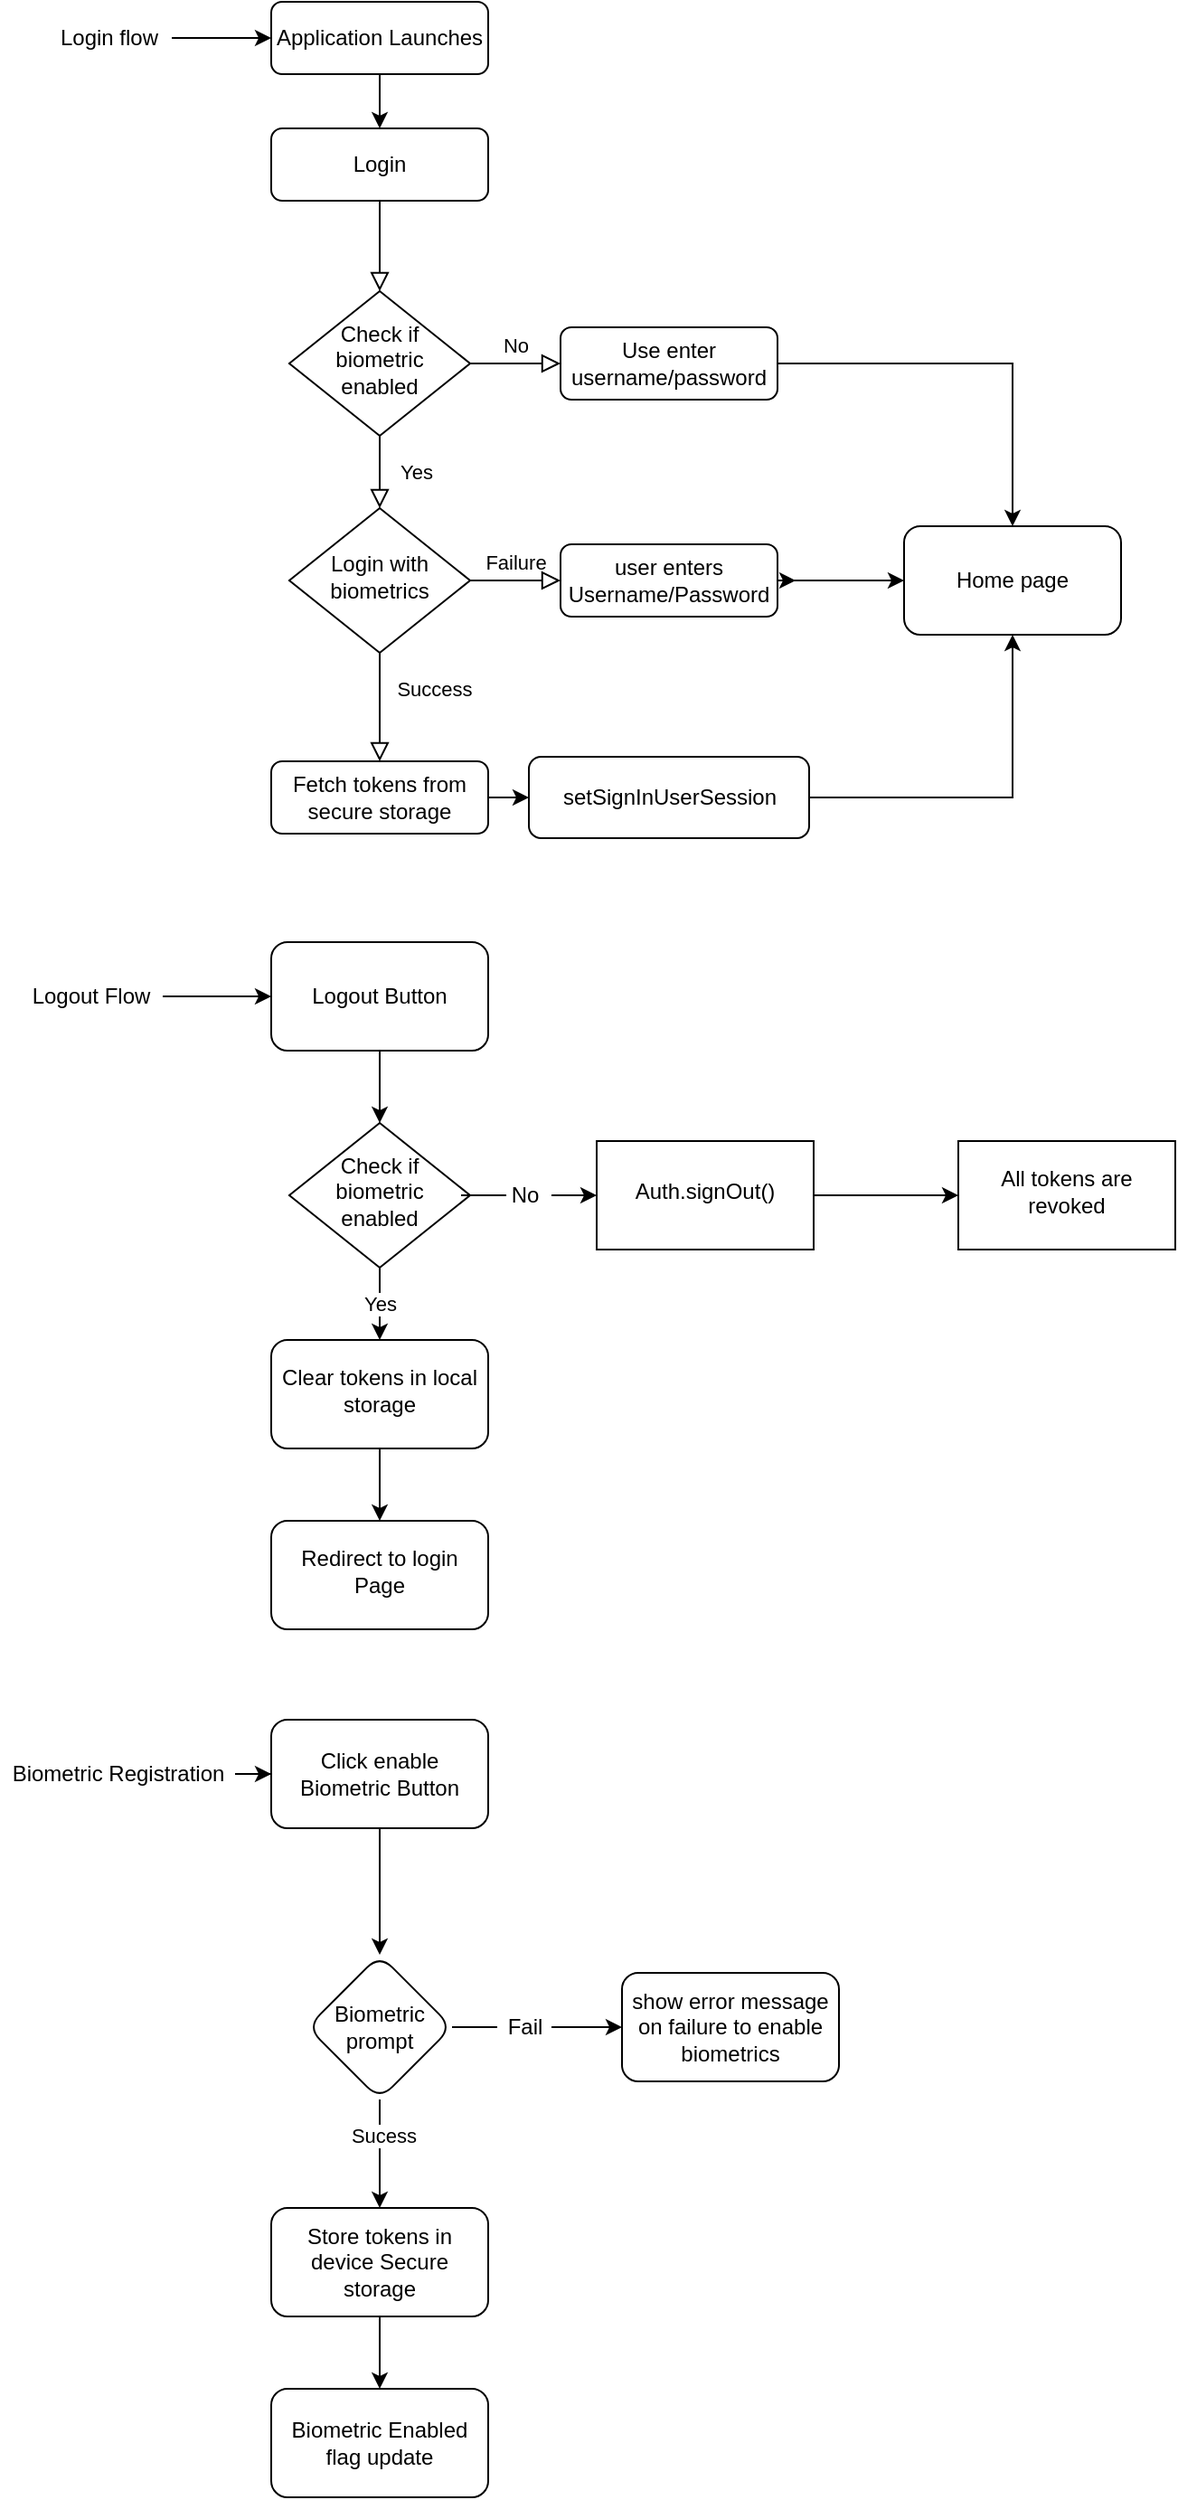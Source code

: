 <mxfile version="18.0.7" type="github">
  <diagram id="C5RBs43oDa-KdzZeNtuy" name="Page-1">
    <mxGraphModel dx="602" dy="329" grid="1" gridSize="10" guides="1" tooltips="1" connect="1" arrows="1" fold="1" page="1" pageScale="1" pageWidth="827" pageHeight="1169" math="0" shadow="0">
      <root>
        <mxCell id="WIyWlLk6GJQsqaUBKTNV-0" />
        <mxCell id="WIyWlLk6GJQsqaUBKTNV-1" parent="WIyWlLk6GJQsqaUBKTNV-0" />
        <mxCell id="WIyWlLk6GJQsqaUBKTNV-2" value="" style="rounded=0;html=1;jettySize=auto;orthogonalLoop=1;fontSize=11;endArrow=block;endFill=0;endSize=8;strokeWidth=1;shadow=0;labelBackgroundColor=none;edgeStyle=orthogonalEdgeStyle;" parent="WIyWlLk6GJQsqaUBKTNV-1" source="WIyWlLk6GJQsqaUBKTNV-3" target="WIyWlLk6GJQsqaUBKTNV-6" edge="1">
          <mxGeometry relative="1" as="geometry" />
        </mxCell>
        <mxCell id="WIyWlLk6GJQsqaUBKTNV-3" value="Login" style="rounded=1;whiteSpace=wrap;html=1;fontSize=12;glass=0;strokeWidth=1;shadow=0;" parent="WIyWlLk6GJQsqaUBKTNV-1" vertex="1">
          <mxGeometry x="160" y="80" width="120" height="40" as="geometry" />
        </mxCell>
        <mxCell id="WIyWlLk6GJQsqaUBKTNV-4" value="Yes" style="rounded=0;html=1;jettySize=auto;orthogonalLoop=1;fontSize=11;endArrow=block;endFill=0;endSize=8;strokeWidth=1;shadow=0;labelBackgroundColor=none;edgeStyle=orthogonalEdgeStyle;" parent="WIyWlLk6GJQsqaUBKTNV-1" source="WIyWlLk6GJQsqaUBKTNV-6" target="WIyWlLk6GJQsqaUBKTNV-10" edge="1">
          <mxGeometry y="20" relative="1" as="geometry">
            <mxPoint as="offset" />
          </mxGeometry>
        </mxCell>
        <mxCell id="WIyWlLk6GJQsqaUBKTNV-5" value="No" style="edgeStyle=orthogonalEdgeStyle;rounded=0;html=1;jettySize=auto;orthogonalLoop=1;fontSize=11;endArrow=block;endFill=0;endSize=8;strokeWidth=1;shadow=0;labelBackgroundColor=none;" parent="WIyWlLk6GJQsqaUBKTNV-1" source="WIyWlLk6GJQsqaUBKTNV-6" target="WIyWlLk6GJQsqaUBKTNV-7" edge="1">
          <mxGeometry y="10" relative="1" as="geometry">
            <mxPoint as="offset" />
          </mxGeometry>
        </mxCell>
        <mxCell id="WIyWlLk6GJQsqaUBKTNV-6" value="Check if biometric enabled" style="rhombus;whiteSpace=wrap;html=1;shadow=0;fontFamily=Helvetica;fontSize=12;align=center;strokeWidth=1;spacing=6;spacingTop=-4;" parent="WIyWlLk6GJQsqaUBKTNV-1" vertex="1">
          <mxGeometry x="170" y="170" width="100" height="80" as="geometry" />
        </mxCell>
        <mxCell id="cW3BsVBjhDRnABtUCbm6-10" style="edgeStyle=orthogonalEdgeStyle;rounded=0;orthogonalLoop=1;jettySize=auto;html=1;entryX=0.5;entryY=0;entryDx=0;entryDy=0;" edge="1" parent="WIyWlLk6GJQsqaUBKTNV-1" source="WIyWlLk6GJQsqaUBKTNV-7" target="cW3BsVBjhDRnABtUCbm6-7">
          <mxGeometry relative="1" as="geometry" />
        </mxCell>
        <mxCell id="WIyWlLk6GJQsqaUBKTNV-7" value="Use enter username/password" style="rounded=1;whiteSpace=wrap;html=1;fontSize=12;glass=0;strokeWidth=1;shadow=0;" parent="WIyWlLk6GJQsqaUBKTNV-1" vertex="1">
          <mxGeometry x="320" y="190" width="120" height="40" as="geometry" />
        </mxCell>
        <mxCell id="WIyWlLk6GJQsqaUBKTNV-8" value="Success" style="rounded=0;html=1;jettySize=auto;orthogonalLoop=1;fontSize=11;endArrow=block;endFill=0;endSize=8;strokeWidth=1;shadow=0;labelBackgroundColor=none;edgeStyle=orthogonalEdgeStyle;" parent="WIyWlLk6GJQsqaUBKTNV-1" source="WIyWlLk6GJQsqaUBKTNV-10" target="WIyWlLk6GJQsqaUBKTNV-11" edge="1">
          <mxGeometry x="-0.333" y="30" relative="1" as="geometry">
            <mxPoint as="offset" />
          </mxGeometry>
        </mxCell>
        <mxCell id="WIyWlLk6GJQsqaUBKTNV-9" value="Failure" style="edgeStyle=orthogonalEdgeStyle;rounded=0;html=1;jettySize=auto;orthogonalLoop=1;fontSize=11;endArrow=block;endFill=0;endSize=8;strokeWidth=1;shadow=0;labelBackgroundColor=none;" parent="WIyWlLk6GJQsqaUBKTNV-1" source="WIyWlLk6GJQsqaUBKTNV-10" target="WIyWlLk6GJQsqaUBKTNV-12" edge="1">
          <mxGeometry y="10" relative="1" as="geometry">
            <mxPoint as="offset" />
          </mxGeometry>
        </mxCell>
        <mxCell id="WIyWlLk6GJQsqaUBKTNV-10" value="Login with biometrics" style="rhombus;whiteSpace=wrap;html=1;shadow=0;fontFamily=Helvetica;fontSize=12;align=center;strokeWidth=1;spacing=6;spacingTop=-4;" parent="WIyWlLk6GJQsqaUBKTNV-1" vertex="1">
          <mxGeometry x="170" y="290" width="100" height="80" as="geometry" />
        </mxCell>
        <mxCell id="cW3BsVBjhDRnABtUCbm6-5" value="" style="edgeStyle=orthogonalEdgeStyle;rounded=0;orthogonalLoop=1;jettySize=auto;html=1;" edge="1" parent="WIyWlLk6GJQsqaUBKTNV-1" source="WIyWlLk6GJQsqaUBKTNV-11" target="cW3BsVBjhDRnABtUCbm6-4">
          <mxGeometry relative="1" as="geometry" />
        </mxCell>
        <mxCell id="WIyWlLk6GJQsqaUBKTNV-11" value="Fetch tokens from secure storage" style="rounded=1;whiteSpace=wrap;html=1;fontSize=12;glass=0;strokeWidth=1;shadow=0;" parent="WIyWlLk6GJQsqaUBKTNV-1" vertex="1">
          <mxGeometry x="160" y="430" width="120" height="40" as="geometry" />
        </mxCell>
        <mxCell id="cW3BsVBjhDRnABtUCbm6-6" style="edgeStyle=orthogonalEdgeStyle;rounded=0;orthogonalLoop=1;jettySize=auto;html=1;exitX=1;exitY=0.5;exitDx=0;exitDy=0;" edge="1" parent="WIyWlLk6GJQsqaUBKTNV-1" source="WIyWlLk6GJQsqaUBKTNV-12">
          <mxGeometry relative="1" as="geometry">
            <mxPoint x="450" y="329.739" as="targetPoint" />
          </mxGeometry>
        </mxCell>
        <mxCell id="cW3BsVBjhDRnABtUCbm6-8" value="" style="edgeStyle=orthogonalEdgeStyle;rounded=0;orthogonalLoop=1;jettySize=auto;html=1;" edge="1" parent="WIyWlLk6GJQsqaUBKTNV-1" source="WIyWlLk6GJQsqaUBKTNV-12" target="cW3BsVBjhDRnABtUCbm6-7">
          <mxGeometry relative="1" as="geometry" />
        </mxCell>
        <mxCell id="WIyWlLk6GJQsqaUBKTNV-12" value="user enters Username/Password" style="rounded=1;whiteSpace=wrap;html=1;fontSize=12;glass=0;strokeWidth=1;shadow=0;" parent="WIyWlLk6GJQsqaUBKTNV-1" vertex="1">
          <mxGeometry x="320" y="310" width="120" height="40" as="geometry" />
        </mxCell>
        <mxCell id="cW3BsVBjhDRnABtUCbm6-3" value="" style="edgeStyle=orthogonalEdgeStyle;rounded=0;orthogonalLoop=1;jettySize=auto;html=1;" edge="1" parent="WIyWlLk6GJQsqaUBKTNV-1" source="cW3BsVBjhDRnABtUCbm6-2" target="WIyWlLk6GJQsqaUBKTNV-3">
          <mxGeometry relative="1" as="geometry" />
        </mxCell>
        <mxCell id="cW3BsVBjhDRnABtUCbm6-2" value="Application Launches" style="rounded=1;whiteSpace=wrap;html=1;fontSize=12;glass=0;strokeWidth=1;shadow=0;" vertex="1" parent="WIyWlLk6GJQsqaUBKTNV-1">
          <mxGeometry x="160" y="10" width="120" height="40" as="geometry" />
        </mxCell>
        <mxCell id="cW3BsVBjhDRnABtUCbm6-9" style="edgeStyle=orthogonalEdgeStyle;rounded=0;orthogonalLoop=1;jettySize=auto;html=1;entryX=0.5;entryY=1;entryDx=0;entryDy=0;" edge="1" parent="WIyWlLk6GJQsqaUBKTNV-1" source="cW3BsVBjhDRnABtUCbm6-4" target="cW3BsVBjhDRnABtUCbm6-7">
          <mxGeometry relative="1" as="geometry" />
        </mxCell>
        <mxCell id="cW3BsVBjhDRnABtUCbm6-4" value="setSignInUserSession" style="whiteSpace=wrap;html=1;rounded=1;glass=0;strokeWidth=1;shadow=0;" vertex="1" parent="WIyWlLk6GJQsqaUBKTNV-1">
          <mxGeometry x="302.5" y="427.5" width="155" height="45" as="geometry" />
        </mxCell>
        <mxCell id="cW3BsVBjhDRnABtUCbm6-7" value="Home page" style="rounded=1;whiteSpace=wrap;html=1;" vertex="1" parent="WIyWlLk6GJQsqaUBKTNV-1">
          <mxGeometry x="510" y="300" width="120" height="60" as="geometry" />
        </mxCell>
        <mxCell id="cW3BsVBjhDRnABtUCbm6-12" value="" style="edgeStyle=orthogonalEdgeStyle;rounded=0;orthogonalLoop=1;jettySize=auto;html=1;" edge="1" parent="WIyWlLk6GJQsqaUBKTNV-1" source="cW3BsVBjhDRnABtUCbm6-11" target="cW3BsVBjhDRnABtUCbm6-2">
          <mxGeometry relative="1" as="geometry" />
        </mxCell>
        <mxCell id="cW3BsVBjhDRnABtUCbm6-11" value="Login flow" style="text;html=1;align=center;verticalAlign=middle;resizable=0;points=[];autosize=1;strokeColor=none;fillColor=none;" vertex="1" parent="WIyWlLk6GJQsqaUBKTNV-1">
          <mxGeometry x="35" y="20" width="70" height="20" as="geometry" />
        </mxCell>
        <mxCell id="cW3BsVBjhDRnABtUCbm6-16" value="" style="edgeStyle=orthogonalEdgeStyle;rounded=0;orthogonalLoop=1;jettySize=auto;html=1;" edge="1" parent="WIyWlLk6GJQsqaUBKTNV-1" source="cW3BsVBjhDRnABtUCbm6-14" target="cW3BsVBjhDRnABtUCbm6-15">
          <mxGeometry relative="1" as="geometry" />
        </mxCell>
        <mxCell id="cW3BsVBjhDRnABtUCbm6-14" value="Logout Flow" style="text;html=1;align=center;verticalAlign=middle;resizable=0;points=[];autosize=1;strokeColor=none;fillColor=none;" vertex="1" parent="WIyWlLk6GJQsqaUBKTNV-1">
          <mxGeometry x="20" y="550" width="80" height="20" as="geometry" />
        </mxCell>
        <mxCell id="cW3BsVBjhDRnABtUCbm6-18" value="" style="edgeStyle=orthogonalEdgeStyle;rounded=0;orthogonalLoop=1;jettySize=auto;html=1;" edge="1" parent="WIyWlLk6GJQsqaUBKTNV-1" source="cW3BsVBjhDRnABtUCbm6-15" target="cW3BsVBjhDRnABtUCbm6-17">
          <mxGeometry relative="1" as="geometry" />
        </mxCell>
        <mxCell id="cW3BsVBjhDRnABtUCbm6-15" value="Logout Button" style="rounded=1;whiteSpace=wrap;html=1;" vertex="1" parent="WIyWlLk6GJQsqaUBKTNV-1">
          <mxGeometry x="160" y="530" width="120" height="60" as="geometry" />
        </mxCell>
        <mxCell id="cW3BsVBjhDRnABtUCbm6-20" value="" style="edgeStyle=orthogonalEdgeStyle;rounded=0;orthogonalLoop=1;jettySize=auto;html=1;startArrow=none;" edge="1" parent="WIyWlLk6GJQsqaUBKTNV-1" source="cW3BsVBjhDRnABtUCbm6-21" target="cW3BsVBjhDRnABtUCbm6-19">
          <mxGeometry relative="1" as="geometry" />
        </mxCell>
        <mxCell id="cW3BsVBjhDRnABtUCbm6-23" value="Yes" style="edgeStyle=orthogonalEdgeStyle;rounded=0;orthogonalLoop=1;jettySize=auto;html=1;" edge="1" parent="WIyWlLk6GJQsqaUBKTNV-1" source="cW3BsVBjhDRnABtUCbm6-17" target="cW3BsVBjhDRnABtUCbm6-22">
          <mxGeometry relative="1" as="geometry" />
        </mxCell>
        <mxCell id="cW3BsVBjhDRnABtUCbm6-17" value="Check if biometric enabled" style="rhombus;whiteSpace=wrap;html=1;shadow=0;fontFamily=Helvetica;fontSize=12;align=center;strokeWidth=1;spacing=6;spacingTop=-4;" vertex="1" parent="WIyWlLk6GJQsqaUBKTNV-1">
          <mxGeometry x="170" y="630" width="100" height="80" as="geometry" />
        </mxCell>
        <mxCell id="cW3BsVBjhDRnABtUCbm6-27" value="" style="edgeStyle=orthogonalEdgeStyle;rounded=0;orthogonalLoop=1;jettySize=auto;html=1;" edge="1" parent="WIyWlLk6GJQsqaUBKTNV-1" source="cW3BsVBjhDRnABtUCbm6-19" target="cW3BsVBjhDRnABtUCbm6-26">
          <mxGeometry relative="1" as="geometry" />
        </mxCell>
        <mxCell id="cW3BsVBjhDRnABtUCbm6-19" value="Auth.signOut()" style="whiteSpace=wrap;html=1;shadow=0;strokeWidth=1;spacing=6;spacingTop=-4;" vertex="1" parent="WIyWlLk6GJQsqaUBKTNV-1">
          <mxGeometry x="340" y="640" width="120" height="60" as="geometry" />
        </mxCell>
        <mxCell id="cW3BsVBjhDRnABtUCbm6-25" value="" style="edgeStyle=orthogonalEdgeStyle;rounded=0;orthogonalLoop=1;jettySize=auto;html=1;" edge="1" parent="WIyWlLk6GJQsqaUBKTNV-1" source="cW3BsVBjhDRnABtUCbm6-22" target="cW3BsVBjhDRnABtUCbm6-24">
          <mxGeometry relative="1" as="geometry" />
        </mxCell>
        <mxCell id="cW3BsVBjhDRnABtUCbm6-22" value="Clear tokens in local &lt;br&gt;storage" style="rounded=1;whiteSpace=wrap;html=1;shadow=0;strokeWidth=1;spacing=6;spacingTop=-4;" vertex="1" parent="WIyWlLk6GJQsqaUBKTNV-1">
          <mxGeometry x="160" y="750" width="120" height="60" as="geometry" />
        </mxCell>
        <mxCell id="cW3BsVBjhDRnABtUCbm6-24" value="Redirect to login Page" style="whiteSpace=wrap;html=1;rounded=1;shadow=0;strokeWidth=1;spacing=6;spacingTop=-4;" vertex="1" parent="WIyWlLk6GJQsqaUBKTNV-1">
          <mxGeometry x="160" y="850" width="120" height="60" as="geometry" />
        </mxCell>
        <mxCell id="cW3BsVBjhDRnABtUCbm6-26" value="All tokens are revoked" style="whiteSpace=wrap;html=1;shadow=0;strokeWidth=1;spacing=6;spacingTop=-4;" vertex="1" parent="WIyWlLk6GJQsqaUBKTNV-1">
          <mxGeometry x="540" y="640" width="120" height="60" as="geometry" />
        </mxCell>
        <mxCell id="cW3BsVBjhDRnABtUCbm6-30" value="" style="edgeStyle=orthogonalEdgeStyle;rounded=0;orthogonalLoop=1;jettySize=auto;html=1;" edge="1" parent="WIyWlLk6GJQsqaUBKTNV-1" source="cW3BsVBjhDRnABtUCbm6-28" target="cW3BsVBjhDRnABtUCbm6-29">
          <mxGeometry relative="1" as="geometry" />
        </mxCell>
        <mxCell id="cW3BsVBjhDRnABtUCbm6-28" value="Biometric Registration" style="text;html=1;align=center;verticalAlign=middle;resizable=0;points=[];autosize=1;strokeColor=none;fillColor=none;" vertex="1" parent="WIyWlLk6GJQsqaUBKTNV-1">
          <mxGeometry x="10" y="980" width="130" height="20" as="geometry" />
        </mxCell>
        <mxCell id="cW3BsVBjhDRnABtUCbm6-34" value="" style="edgeStyle=orthogonalEdgeStyle;rounded=0;orthogonalLoop=1;jettySize=auto;html=1;" edge="1" parent="WIyWlLk6GJQsqaUBKTNV-1" source="cW3BsVBjhDRnABtUCbm6-29" target="cW3BsVBjhDRnABtUCbm6-33">
          <mxGeometry relative="1" as="geometry" />
        </mxCell>
        <mxCell id="cW3BsVBjhDRnABtUCbm6-29" value="Click enable Biometric Button" style="rounded=1;whiteSpace=wrap;html=1;" vertex="1" parent="WIyWlLk6GJQsqaUBKTNV-1">
          <mxGeometry x="160" y="960" width="120" height="60" as="geometry" />
        </mxCell>
        <mxCell id="cW3BsVBjhDRnABtUCbm6-36" value="" style="edgeStyle=orthogonalEdgeStyle;rounded=0;orthogonalLoop=1;jettySize=auto;html=1;startArrow=none;" edge="1" parent="WIyWlLk6GJQsqaUBKTNV-1" source="cW3BsVBjhDRnABtUCbm6-37" target="cW3BsVBjhDRnABtUCbm6-35">
          <mxGeometry relative="1" as="geometry" />
        </mxCell>
        <mxCell id="cW3BsVBjhDRnABtUCbm6-41" value="" style="edgeStyle=orthogonalEdgeStyle;rounded=0;orthogonalLoop=1;jettySize=auto;html=1;" edge="1" parent="WIyWlLk6GJQsqaUBKTNV-1" source="cW3BsVBjhDRnABtUCbm6-33" target="cW3BsVBjhDRnABtUCbm6-40">
          <mxGeometry relative="1" as="geometry" />
        </mxCell>
        <mxCell id="cW3BsVBjhDRnABtUCbm6-42" value="Sucess" style="edgeLabel;html=1;align=center;verticalAlign=middle;resizable=0;points=[];" vertex="1" connectable="0" parent="cW3BsVBjhDRnABtUCbm6-41">
          <mxGeometry x="-0.351" y="2" relative="1" as="geometry">
            <mxPoint as="offset" />
          </mxGeometry>
        </mxCell>
        <mxCell id="cW3BsVBjhDRnABtUCbm6-33" value="Biometric prompt" style="rhombus;whiteSpace=wrap;html=1;rounded=1;" vertex="1" parent="WIyWlLk6GJQsqaUBKTNV-1">
          <mxGeometry x="180" y="1090" width="80" height="80" as="geometry" />
        </mxCell>
        <mxCell id="cW3BsVBjhDRnABtUCbm6-35" value="show error message on failure to enable biometrics" style="whiteSpace=wrap;html=1;rounded=1;" vertex="1" parent="WIyWlLk6GJQsqaUBKTNV-1">
          <mxGeometry x="354" y="1100" width="120" height="60" as="geometry" />
        </mxCell>
        <mxCell id="cW3BsVBjhDRnABtUCbm6-37" value="Fail" style="text;html=1;align=center;verticalAlign=middle;resizable=0;points=[];autosize=1;strokeColor=none;fillColor=none;" vertex="1" parent="WIyWlLk6GJQsqaUBKTNV-1">
          <mxGeometry x="285" y="1120" width="30" height="20" as="geometry" />
        </mxCell>
        <mxCell id="cW3BsVBjhDRnABtUCbm6-38" value="" style="edgeStyle=orthogonalEdgeStyle;rounded=0;orthogonalLoop=1;jettySize=auto;html=1;endArrow=none;" edge="1" parent="WIyWlLk6GJQsqaUBKTNV-1" source="cW3BsVBjhDRnABtUCbm6-33" target="cW3BsVBjhDRnABtUCbm6-37">
          <mxGeometry relative="1" as="geometry">
            <mxPoint x="260" y="1130" as="sourcePoint" />
            <mxPoint x="354" y="1130" as="targetPoint" />
          </mxGeometry>
        </mxCell>
        <mxCell id="cW3BsVBjhDRnABtUCbm6-21" value="No" style="text;html=1;align=center;verticalAlign=middle;resizable=0;points=[];autosize=1;strokeColor=none;fillColor=none;" vertex="1" parent="WIyWlLk6GJQsqaUBKTNV-1">
          <mxGeometry x="285" y="660" width="30" height="20" as="geometry" />
        </mxCell>
        <mxCell id="cW3BsVBjhDRnABtUCbm6-39" value="" style="edgeStyle=orthogonalEdgeStyle;rounded=0;orthogonalLoop=1;jettySize=auto;html=1;endArrow=none;" edge="1" parent="WIyWlLk6GJQsqaUBKTNV-1" source="cW3BsVBjhDRnABtUCbm6-17" target="cW3BsVBjhDRnABtUCbm6-21">
          <mxGeometry relative="1" as="geometry">
            <mxPoint x="270.0" y="670" as="sourcePoint" />
            <mxPoint x="340.0" y="670" as="targetPoint" />
          </mxGeometry>
        </mxCell>
        <mxCell id="cW3BsVBjhDRnABtUCbm6-44" value="" style="edgeStyle=orthogonalEdgeStyle;rounded=0;orthogonalLoop=1;jettySize=auto;html=1;" edge="1" parent="WIyWlLk6GJQsqaUBKTNV-1" source="cW3BsVBjhDRnABtUCbm6-40" target="cW3BsVBjhDRnABtUCbm6-43">
          <mxGeometry relative="1" as="geometry" />
        </mxCell>
        <mxCell id="cW3BsVBjhDRnABtUCbm6-40" value="Store tokens in device Secure storage" style="whiteSpace=wrap;html=1;rounded=1;" vertex="1" parent="WIyWlLk6GJQsqaUBKTNV-1">
          <mxGeometry x="160" y="1230" width="120" height="60" as="geometry" />
        </mxCell>
        <mxCell id="cW3BsVBjhDRnABtUCbm6-43" value="Biometric Enabled flag update" style="whiteSpace=wrap;html=1;rounded=1;" vertex="1" parent="WIyWlLk6GJQsqaUBKTNV-1">
          <mxGeometry x="160" y="1330" width="120" height="60" as="geometry" />
        </mxCell>
      </root>
    </mxGraphModel>
  </diagram>
</mxfile>
